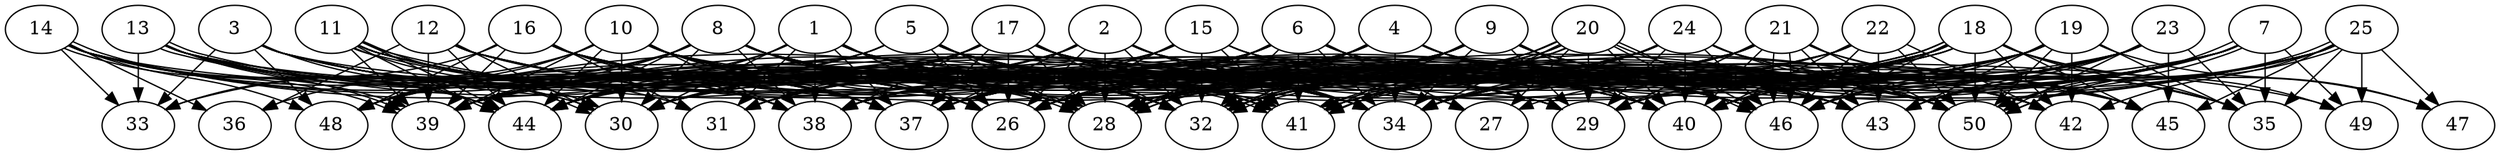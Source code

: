 // DAG automatically generated by daggen at Thu Oct  3 14:07:56 2019
// ./daggen --dot -n 50 --ccr 0.5 --fat 0.9 --regular 0.7 --density 0.9 --mindata 5242880 --maxdata 52428800 
digraph G {
  1 [size="89759744", alpha="0.01", expect_size="44879872"] 
  1 -> 26 [size ="44879872"]
  1 -> 29 [size ="44879872"]
  1 -> 30 [size ="44879872"]
  1 -> 31 [size ="44879872"]
  1 -> 32 [size ="44879872"]
  1 -> 34 [size ="44879872"]
  1 -> 37 [size ="44879872"]
  1 -> 38 [size ="44879872"]
  1 -> 39 [size ="44879872"]
  1 -> 43 [size ="44879872"]
  1 -> 44 [size ="44879872"]
  1 -> 50 [size ="44879872"]
  2 [size="16476160", alpha="0.09", expect_size="8238080"] 
  2 -> 26 [size ="8238080"]
  2 -> 28 [size ="8238080"]
  2 -> 29 [size ="8238080"]
  2 -> 30 [size ="8238080"]
  2 -> 31 [size ="8238080"]
  2 -> 32 [size ="8238080"]
  2 -> 34 [size ="8238080"]
  2 -> 37 [size ="8238080"]
  2 -> 44 [size ="8238080"]
  2 -> 45 [size ="8238080"]
  2 -> 46 [size ="8238080"]
  2 -> 50 [size ="8238080"]
  3 [size="50536448", alpha="0.04", expect_size="25268224"] 
  3 -> 26 [size ="25268224"]
  3 -> 28 [size ="25268224"]
  3 -> 29 [size ="25268224"]
  3 -> 32 [size ="25268224"]
  3 -> 33 [size ="25268224"]
  3 -> 37 [size ="25268224"]
  3 -> 38 [size ="25268224"]
  3 -> 44 [size ="25268224"]
  3 -> 48 [size ="25268224"]
  3 -> 50 [size ="25268224"]
  4 [size="38033408", alpha="0.01", expect_size="19016704"] 
  4 -> 26 [size ="19016704"]
  4 -> 28 [size ="19016704"]
  4 -> 31 [size ="19016704"]
  4 -> 32 [size ="19016704"]
  4 -> 34 [size ="19016704"]
  4 -> 35 [size ="19016704"]
  4 -> 38 [size ="19016704"]
  4 -> 39 [size ="19016704"]
  4 -> 40 [size ="19016704"]
  4 -> 43 [size ="19016704"]
  4 -> 46 [size ="19016704"]
  4 -> 48 [size ="19016704"]
  4 -> 50 [size ="19016704"]
  5 [size="102432768", alpha="0.04", expect_size="51216384"] 
  5 -> 26 [size ="51216384"]
  5 -> 27 [size ="51216384"]
  5 -> 28 [size ="51216384"]
  5 -> 32 [size ="51216384"]
  5 -> 34 [size ="51216384"]
  5 -> 39 [size ="51216384"]
  5 -> 41 [size ="51216384"]
  5 -> 43 [size ="51216384"]
  5 -> 44 [size ="51216384"]
  5 -> 48 [size ="51216384"]
  5 -> 50 [size ="51216384"]
  6 [size="59324416", alpha="0.04", expect_size="29662208"] 
  6 -> 26 [size ="29662208"]
  6 -> 27 [size ="29662208"]
  6 -> 28 [size ="29662208"]
  6 -> 30 [size ="29662208"]
  6 -> 32 [size ="29662208"]
  6 -> 34 [size ="29662208"]
  6 -> 37 [size ="29662208"]
  6 -> 38 [size ="29662208"]
  6 -> 41 [size ="29662208"]
  6 -> 44 [size ="29662208"]
  6 -> 45 [size ="29662208"]
  6 -> 46 [size ="29662208"]
  6 -> 50 [size ="29662208"]
  7 [size="13469696", alpha="0.04", expect_size="6734848"] 
  7 -> 28 [size ="6734848"]
  7 -> 30 [size ="6734848"]
  7 -> 32 [size ="6734848"]
  7 -> 34 [size ="6734848"]
  7 -> 35 [size ="6734848"]
  7 -> 37 [size ="6734848"]
  7 -> 40 [size ="6734848"]
  7 -> 41 [size ="6734848"]
  7 -> 43 [size ="6734848"]
  7 -> 46 [size ="6734848"]
  7 -> 49 [size ="6734848"]
  7 -> 50 [size ="6734848"]
  7 -> 50 [size ="6734848"]
  8 [size="31209472", alpha="0.12", expect_size="15604736"] 
  8 -> 26 [size ="15604736"]
  8 -> 28 [size ="15604736"]
  8 -> 30 [size ="15604736"]
  8 -> 32 [size ="15604736"]
  8 -> 33 [size ="15604736"]
  8 -> 34 [size ="15604736"]
  8 -> 38 [size ="15604736"]
  8 -> 39 [size ="15604736"]
  8 -> 40 [size ="15604736"]
  8 -> 42 [size ="15604736"]
  8 -> 44 [size ="15604736"]
  8 -> 46 [size ="15604736"]
  8 -> 48 [size ="15604736"]
  8 -> 50 [size ="15604736"]
  9 [size="64677888", alpha="0.10", expect_size="32338944"] 
  9 -> 28 [size ="32338944"]
  9 -> 29 [size ="32338944"]
  9 -> 30 [size ="32338944"]
  9 -> 32 [size ="32338944"]
  9 -> 34 [size ="32338944"]
  9 -> 35 [size ="32338944"]
  9 -> 37 [size ="32338944"]
  9 -> 38 [size ="32338944"]
  9 -> 39 [size ="32338944"]
  9 -> 40 [size ="32338944"]
  9 -> 41 [size ="32338944"]
  9 -> 42 [size ="32338944"]
  9 -> 44 [size ="32338944"]
  9 -> 45 [size ="32338944"]
  9 -> 50 [size ="32338944"]
  10 [size="17688576", alpha="0.12", expect_size="8844288"] 
  10 -> 26 [size ="8844288"]
  10 -> 28 [size ="8844288"]
  10 -> 30 [size ="8844288"]
  10 -> 32 [size ="8844288"]
  10 -> 34 [size ="8844288"]
  10 -> 36 [size ="8844288"]
  10 -> 37 [size ="8844288"]
  10 -> 38 [size ="8844288"]
  10 -> 39 [size ="8844288"]
  10 -> 40 [size ="8844288"]
  10 -> 41 [size ="8844288"]
  10 -> 42 [size ="8844288"]
  10 -> 44 [size ="8844288"]
  10 -> 45 [size ="8844288"]
  10 -> 48 [size ="8844288"]
  11 [size="44810240", alpha="0.19", expect_size="22405120"] 
  11 -> 26 [size ="22405120"]
  11 -> 30 [size ="22405120"]
  11 -> 30 [size ="22405120"]
  11 -> 32 [size ="22405120"]
  11 -> 34 [size ="22405120"]
  11 -> 37 [size ="22405120"]
  11 -> 38 [size ="22405120"]
  11 -> 39 [size ="22405120"]
  11 -> 40 [size ="22405120"]
  11 -> 41 [size ="22405120"]
  11 -> 41 [size ="22405120"]
  11 -> 44 [size ="22405120"]
  11 -> 44 [size ="22405120"]
  12 [size="47880192", alpha="0.20", expect_size="23940096"] 
  12 -> 26 [size ="23940096"]
  12 -> 28 [size ="23940096"]
  12 -> 29 [size ="23940096"]
  12 -> 30 [size ="23940096"]
  12 -> 32 [size ="23940096"]
  12 -> 36 [size ="23940096"]
  12 -> 37 [size ="23940096"]
  12 -> 39 [size ="23940096"]
  12 -> 40 [size ="23940096"]
  12 -> 44 [size ="23940096"]
  12 -> 46 [size ="23940096"]
  13 [size="88350720", alpha="0.08", expect_size="44175360"] 
  13 -> 28 [size ="44175360"]
  13 -> 28 [size ="44175360"]
  13 -> 30 [size ="44175360"]
  13 -> 31 [size ="44175360"]
  13 -> 33 [size ="44175360"]
  13 -> 34 [size ="44175360"]
  13 -> 37 [size ="44175360"]
  13 -> 38 [size ="44175360"]
  13 -> 39 [size ="44175360"]
  13 -> 43 [size ="44175360"]
  13 -> 44 [size ="44175360"]
  13 -> 49 [size ="44175360"]
  14 [size="14028800", alpha="0.12", expect_size="7014400"] 
  14 -> 28 [size ="7014400"]
  14 -> 30 [size ="7014400"]
  14 -> 32 [size ="7014400"]
  14 -> 33 [size ="7014400"]
  14 -> 34 [size ="7014400"]
  14 -> 36 [size ="7014400"]
  14 -> 37 [size ="7014400"]
  14 -> 39 [size ="7014400"]
  14 -> 39 [size ="7014400"]
  14 -> 43 [size ="7014400"]
  14 -> 44 [size ="7014400"]
  14 -> 48 [size ="7014400"]
  15 [size="20178944", alpha="0.01", expect_size="10089472"] 
  15 -> 26 [size ="10089472"]
  15 -> 30 [size ="10089472"]
  15 -> 32 [size ="10089472"]
  15 -> 37 [size ="10089472"]
  15 -> 39 [size ="10089472"]
  15 -> 41 [size ="10089472"]
  15 -> 45 [size ="10089472"]
  15 -> 46 [size ="10089472"]
  15 -> 50 [size ="10089472"]
  16 [size="40415232", alpha="0.07", expect_size="20207616"] 
  16 -> 26 [size ="20207616"]
  16 -> 28 [size ="20207616"]
  16 -> 31 [size ="20207616"]
  16 -> 32 [size ="20207616"]
  16 -> 33 [size ="20207616"]
  16 -> 37 [size ="20207616"]
  16 -> 38 [size ="20207616"]
  16 -> 39 [size ="20207616"]
  16 -> 40 [size ="20207616"]
  16 -> 41 [size ="20207616"]
  16 -> 46 [size ="20207616"]
  16 -> 48 [size ="20207616"]
  16 -> 50 [size ="20207616"]
  17 [size="59469824", alpha="0.18", expect_size="29734912"] 
  17 -> 26 [size ="29734912"]
  17 -> 27 [size ="29734912"]
  17 -> 28 [size ="29734912"]
  17 -> 29 [size ="29734912"]
  17 -> 30 [size ="29734912"]
  17 -> 31 [size ="29734912"]
  17 -> 32 [size ="29734912"]
  17 -> 34 [size ="29734912"]
  17 -> 37 [size ="29734912"]
  17 -> 38 [size ="29734912"]
  17 -> 39 [size ="29734912"]
  17 -> 40 [size ="29734912"]
  17 -> 41 [size ="29734912"]
  17 -> 42 [size ="29734912"]
  17 -> 44 [size ="29734912"]
  17 -> 46 [size ="29734912"]
  17 -> 50 [size ="29734912"]
  18 [size="79212544", alpha="0.07", expect_size="39606272"] 
  18 -> 26 [size ="39606272"]
  18 -> 28 [size ="39606272"]
  18 -> 28 [size ="39606272"]
  18 -> 29 [size ="39606272"]
  18 -> 30 [size ="39606272"]
  18 -> 32 [size ="39606272"]
  18 -> 32 [size ="39606272"]
  18 -> 34 [size ="39606272"]
  18 -> 35 [size ="39606272"]
  18 -> 37 [size ="39606272"]
  18 -> 40 [size ="39606272"]
  18 -> 41 [size ="39606272"]
  18 -> 41 [size ="39606272"]
  18 -> 42 [size ="39606272"]
  18 -> 44 [size ="39606272"]
  18 -> 45 [size ="39606272"]
  18 -> 46 [size ="39606272"]
  18 -> 47 [size ="39606272"]
  18 -> 49 [size ="39606272"]
  18 -> 50 [size ="39606272"]
  19 [size="39315456", alpha="0.04", expect_size="19657728"] 
  19 -> 26 [size ="19657728"]
  19 -> 27 [size ="19657728"]
  19 -> 28 [size ="19657728"]
  19 -> 29 [size ="19657728"]
  19 -> 32 [size ="19657728"]
  19 -> 34 [size ="19657728"]
  19 -> 35 [size ="19657728"]
  19 -> 37 [size ="19657728"]
  19 -> 39 [size ="19657728"]
  19 -> 41 [size ="19657728"]
  19 -> 42 [size ="19657728"]
  19 -> 43 [size ="19657728"]
  19 -> 46 [size ="19657728"]
  19 -> 47 [size ="19657728"]
  19 -> 50 [size ="19657728"]
  20 [size="85528576", alpha="0.08", expect_size="42764288"] 
  20 -> 27 [size ="42764288"]
  20 -> 28 [size ="42764288"]
  20 -> 28 [size ="42764288"]
  20 -> 29 [size ="42764288"]
  20 -> 31 [size ="42764288"]
  20 -> 34 [size ="42764288"]
  20 -> 37 [size ="42764288"]
  20 -> 40 [size ="42764288"]
  20 -> 41 [size ="42764288"]
  20 -> 41 [size ="42764288"]
  20 -> 43 [size ="42764288"]
  20 -> 46 [size ="42764288"]
  20 -> 46 [size ="42764288"]
  21 [size="49899520", alpha="0.08", expect_size="24949760"] 
  21 -> 26 [size ="24949760"]
  21 -> 29 [size ="24949760"]
  21 -> 32 [size ="24949760"]
  21 -> 34 [size ="24949760"]
  21 -> 35 [size ="24949760"]
  21 -> 38 [size ="24949760"]
  21 -> 39 [size ="24949760"]
  21 -> 40 [size ="24949760"]
  21 -> 43 [size ="24949760"]
  21 -> 45 [size ="24949760"]
  21 -> 46 [size ="24949760"]
  21 -> 46 [size ="24949760"]
  21 -> 48 [size ="24949760"]
  21 -> 50 [size ="24949760"]
  22 [size="47345664", alpha="0.09", expect_size="23672832"] 
  22 -> 28 [size ="23672832"]
  22 -> 34 [size ="23672832"]
  22 -> 38 [size ="23672832"]
  22 -> 40 [size ="23672832"]
  22 -> 42 [size ="23672832"]
  22 -> 43 [size ="23672832"]
  22 -> 44 [size ="23672832"]
  22 -> 46 [size ="23672832"]
  22 -> 50 [size ="23672832"]
  23 [size="46802944", alpha="0.20", expect_size="23401472"] 
  23 -> 28 [size ="23401472"]
  23 -> 29 [size ="23401472"]
  23 -> 32 [size ="23401472"]
  23 -> 34 [size ="23401472"]
  23 -> 35 [size ="23401472"]
  23 -> 38 [size ="23401472"]
  23 -> 40 [size ="23401472"]
  23 -> 43 [size ="23401472"]
  23 -> 44 [size ="23401472"]
  23 -> 45 [size ="23401472"]
  23 -> 46 [size ="23401472"]
  23 -> 50 [size ="23401472"]
  24 [size="86214656", alpha="0.15", expect_size="43107328"] 
  24 -> 26 [size ="43107328"]
  24 -> 29 [size ="43107328"]
  24 -> 30 [size ="43107328"]
  24 -> 32 [size ="43107328"]
  24 -> 34 [size ="43107328"]
  24 -> 35 [size ="43107328"]
  24 -> 37 [size ="43107328"]
  24 -> 38 [size ="43107328"]
  24 -> 40 [size ="43107328"]
  24 -> 41 [size ="43107328"]
  24 -> 45 [size ="43107328"]
  24 -> 46 [size ="43107328"]
  24 -> 50 [size ="43107328"]
  25 [size="50016256", alpha="0.11", expect_size="25008128"] 
  25 -> 26 [size ="25008128"]
  25 -> 32 [size ="25008128"]
  25 -> 34 [size ="25008128"]
  25 -> 35 [size ="25008128"]
  25 -> 37 [size ="25008128"]
  25 -> 40 [size ="25008128"]
  25 -> 42 [size ="25008128"]
  25 -> 43 [size ="25008128"]
  25 -> 45 [size ="25008128"]
  25 -> 47 [size ="25008128"]
  25 -> 49 [size ="25008128"]
  25 -> 50 [size ="25008128"]
  25 -> 50 [size ="25008128"]
  26 [size="53899264", alpha="0.16", expect_size="26949632"] 
  27 [size="86515712", alpha="0.03", expect_size="43257856"] 
  28 [size="75706368", alpha="0.14", expect_size="37853184"] 
  29 [size="12564480", alpha="0.16", expect_size="6282240"] 
  30 [size="32108544", alpha="0.20", expect_size="16054272"] 
  31 [size="68083712", alpha="0.11", expect_size="34041856"] 
  32 [size="11022336", alpha="0.10", expect_size="5511168"] 
  33 [size="55660544", alpha="0.05", expect_size="27830272"] 
  34 [size="53307392", alpha="0.01", expect_size="26653696"] 
  35 [size="31510528", alpha="0.19", expect_size="15755264"] 
  36 [size="82219008", alpha="0.04", expect_size="41109504"] 
  37 [size="65527808", alpha="0.19", expect_size="32763904"] 
  38 [size="78794752", alpha="0.09", expect_size="39397376"] 
  39 [size="48373760", alpha="0.04", expect_size="24186880"] 
  40 [size="28454912", alpha="0.16", expect_size="14227456"] 
  41 [size="26247168", alpha="0.16", expect_size="13123584"] 
  42 [size="76075008", alpha="0.03", expect_size="38037504"] 
  43 [size="26587136", alpha="0.19", expect_size="13293568"] 
  44 [size="50024448", alpha="0.10", expect_size="25012224"] 
  45 [size="55558144", alpha="0.10", expect_size="27779072"] 
  46 [size="52883456", alpha="0.19", expect_size="26441728"] 
  47 [size="71929856", alpha="0.04", expect_size="35964928"] 
  48 [size="67311616", alpha="0.03", expect_size="33655808"] 
  49 [size="13385728", alpha="0.03", expect_size="6692864"] 
  50 [size="33353728", alpha="0.07", expect_size="16676864"] 
}
